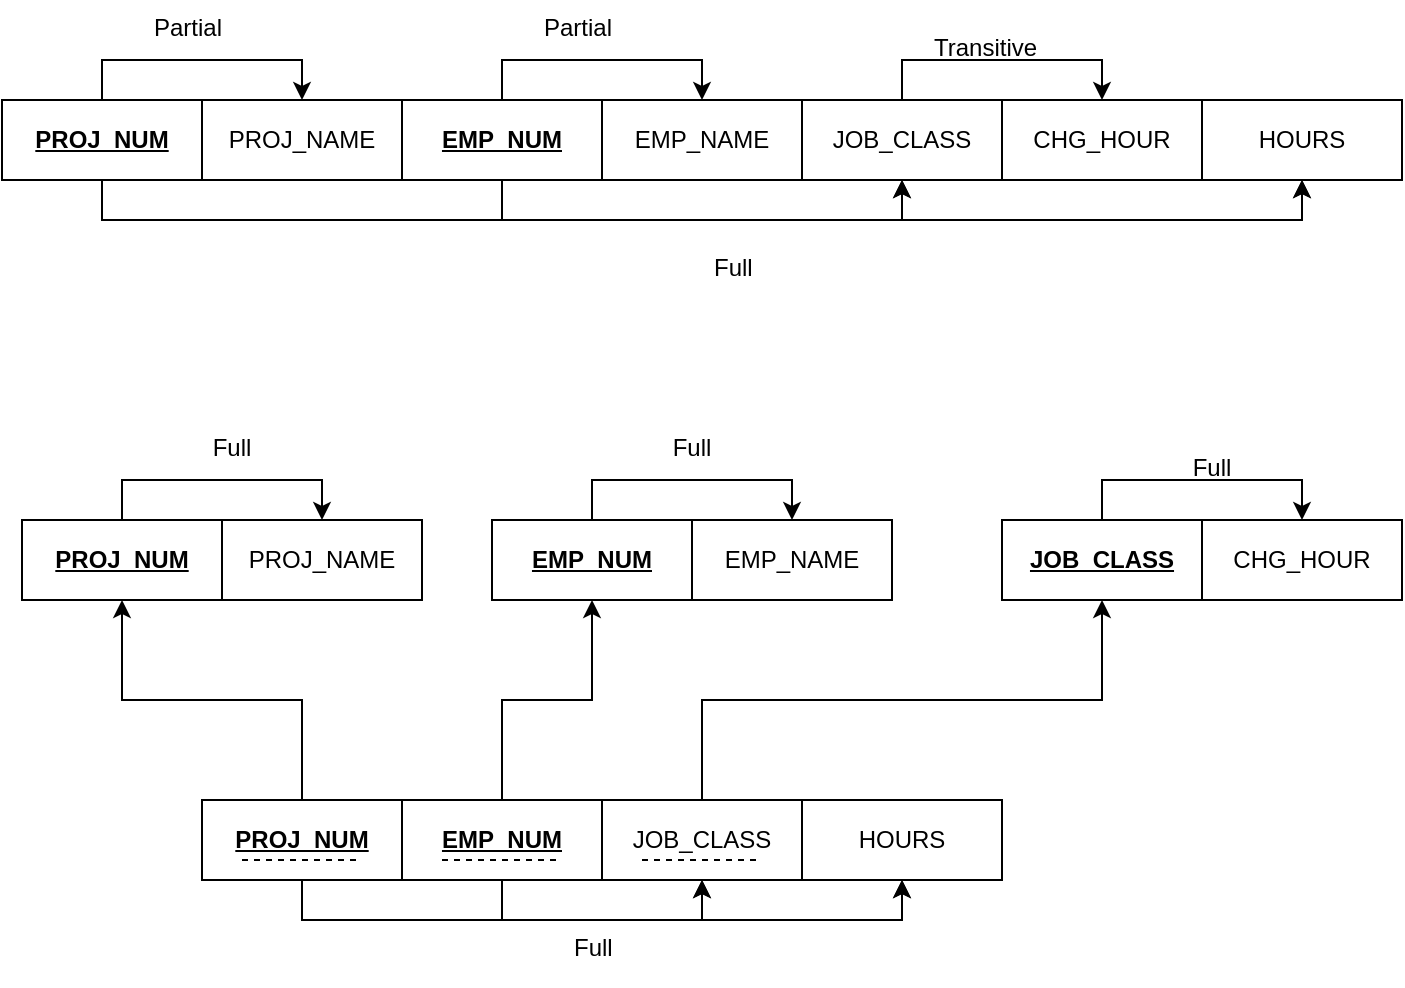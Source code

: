 <mxfile version="21.1.9" type="github">
  <diagram name="Page-1" id="Y_gQZrsSoW9vyJIN10wA">
    <mxGraphModel dx="734" dy="-670" grid="1" gridSize="10" guides="1" tooltips="1" connect="1" arrows="1" fold="1" page="1" pageScale="1" pageWidth="850" pageHeight="1100" math="0" shadow="0">
      <root>
        <mxCell id="0" />
        <mxCell id="1" parent="0" />
        <mxCell id="7WTUJFNHSRcPi4hEXHkI-19" style="edgeStyle=orthogonalEdgeStyle;rounded=0;orthogonalLoop=1;jettySize=auto;html=1;entryX=0.5;entryY=0;entryDx=0;entryDy=0;" edge="1" parent="1" source="7WTUJFNHSRcPi4hEXHkI-22" target="7WTUJFNHSRcPi4hEXHkI-23">
          <mxGeometry relative="1" as="geometry" />
        </mxCell>
        <mxCell id="7WTUJFNHSRcPi4hEXHkI-20" style="edgeStyle=orthogonalEdgeStyle;rounded=0;orthogonalLoop=1;jettySize=auto;html=1;entryX=0.5;entryY=1;entryDx=0;entryDy=0;" edge="1" parent="1" source="7WTUJFNHSRcPi4hEXHkI-22" target="7WTUJFNHSRcPi4hEXHkI-30">
          <mxGeometry relative="1" as="geometry">
            <Array as="points">
              <mxPoint x="130" y="1260" />
              <mxPoint x="530" y="1260" />
            </Array>
          </mxGeometry>
        </mxCell>
        <mxCell id="7WTUJFNHSRcPi4hEXHkI-21" style="edgeStyle=orthogonalEdgeStyle;rounded=0;orthogonalLoop=1;jettySize=auto;html=1;entryX=0.5;entryY=1;entryDx=0;entryDy=0;" edge="1" parent="1" source="7WTUJFNHSRcPi4hEXHkI-22" target="7WTUJFNHSRcPi4hEXHkI-32">
          <mxGeometry relative="1" as="geometry">
            <Array as="points">
              <mxPoint x="130" y="1260" />
              <mxPoint x="730" y="1260" />
            </Array>
          </mxGeometry>
        </mxCell>
        <mxCell id="7WTUJFNHSRcPi4hEXHkI-22" value="&lt;b&gt;&lt;u&gt;PROJ_NUM&lt;/u&gt;&lt;/b&gt;" style="whiteSpace=wrap;html=1;align=center;" vertex="1" parent="1">
          <mxGeometry x="80" y="1200" width="100" height="40" as="geometry" />
        </mxCell>
        <mxCell id="7WTUJFNHSRcPi4hEXHkI-23" value="PROJ_NAME" style="whiteSpace=wrap;html=1;align=center;" vertex="1" parent="1">
          <mxGeometry x="180" y="1200" width="100" height="40" as="geometry" />
        </mxCell>
        <mxCell id="7WTUJFNHSRcPi4hEXHkI-24" style="edgeStyle=orthogonalEdgeStyle;rounded=0;orthogonalLoop=1;jettySize=auto;html=1;entryX=0.5;entryY=0;entryDx=0;entryDy=0;" edge="1" parent="1" source="7WTUJFNHSRcPi4hEXHkI-27" target="7WTUJFNHSRcPi4hEXHkI-28">
          <mxGeometry relative="1" as="geometry" />
        </mxCell>
        <mxCell id="7WTUJFNHSRcPi4hEXHkI-25" style="edgeStyle=orthogonalEdgeStyle;rounded=0;orthogonalLoop=1;jettySize=auto;html=1;entryX=0.5;entryY=1;entryDx=0;entryDy=0;" edge="1" parent="1" source="7WTUJFNHSRcPi4hEXHkI-27" target="7WTUJFNHSRcPi4hEXHkI-30">
          <mxGeometry relative="1" as="geometry">
            <Array as="points">
              <mxPoint x="330" y="1260" />
              <mxPoint x="530" y="1260" />
            </Array>
          </mxGeometry>
        </mxCell>
        <mxCell id="7WTUJFNHSRcPi4hEXHkI-26" style="edgeStyle=orthogonalEdgeStyle;rounded=0;orthogonalLoop=1;jettySize=auto;html=1;entryX=0.5;entryY=1;entryDx=0;entryDy=0;" edge="1" parent="1" source="7WTUJFNHSRcPi4hEXHkI-27" target="7WTUJFNHSRcPi4hEXHkI-32">
          <mxGeometry relative="1" as="geometry">
            <Array as="points">
              <mxPoint x="330" y="1260" />
              <mxPoint x="730" y="1260" />
            </Array>
          </mxGeometry>
        </mxCell>
        <mxCell id="7WTUJFNHSRcPi4hEXHkI-27" value="&lt;b&gt;&lt;u&gt;EMP_NUM&lt;/u&gt;&lt;/b&gt;" style="whiteSpace=wrap;html=1;align=center;" vertex="1" parent="1">
          <mxGeometry x="280" y="1200" width="100" height="40" as="geometry" />
        </mxCell>
        <mxCell id="7WTUJFNHSRcPi4hEXHkI-28" value="EMP_NAME" style="whiteSpace=wrap;html=1;align=center;" vertex="1" parent="1">
          <mxGeometry x="380" y="1200" width="100" height="40" as="geometry" />
        </mxCell>
        <mxCell id="7WTUJFNHSRcPi4hEXHkI-29" style="edgeStyle=orthogonalEdgeStyle;rounded=0;orthogonalLoop=1;jettySize=auto;html=1;entryX=0.5;entryY=0;entryDx=0;entryDy=0;" edge="1" parent="1" source="7WTUJFNHSRcPi4hEXHkI-30" target="7WTUJFNHSRcPi4hEXHkI-31">
          <mxGeometry relative="1" as="geometry" />
        </mxCell>
        <mxCell id="7WTUJFNHSRcPi4hEXHkI-30" value="JOB_CLASS" style="whiteSpace=wrap;html=1;align=center;" vertex="1" parent="1">
          <mxGeometry x="480" y="1200" width="100" height="40" as="geometry" />
        </mxCell>
        <mxCell id="7WTUJFNHSRcPi4hEXHkI-31" value="CHG_HOUR" style="whiteSpace=wrap;html=1;align=center;" vertex="1" parent="1">
          <mxGeometry x="580" y="1200" width="100" height="40" as="geometry" />
        </mxCell>
        <mxCell id="7WTUJFNHSRcPi4hEXHkI-32" value="HOURS" style="whiteSpace=wrap;html=1;align=center;" vertex="1" parent="1">
          <mxGeometry x="680" y="1200" width="100" height="40" as="geometry" />
        </mxCell>
        <mxCell id="7WTUJFNHSRcPi4hEXHkI-33" value="Transitive" style="text;strokeColor=none;fillColor=none;spacingLeft=4;spacingRight=4;overflow=hidden;rotatable=0;points=[[0,0.5],[1,0.5]];portConstraint=eastwest;fontSize=12;whiteSpace=wrap;html=1;" vertex="1" parent="1">
          <mxGeometry x="540" y="1160" width="110" height="30" as="geometry" />
        </mxCell>
        <mxCell id="7WTUJFNHSRcPi4hEXHkI-34" value="Full" style="text;strokeColor=none;fillColor=none;spacingLeft=4;spacingRight=4;overflow=hidden;rotatable=0;points=[[0,0.5],[1,0.5]];portConstraint=eastwest;fontSize=12;whiteSpace=wrap;html=1;" vertex="1" parent="1">
          <mxGeometry x="430" y="1270" width="40" height="30" as="geometry" />
        </mxCell>
        <mxCell id="7WTUJFNHSRcPi4hEXHkI-35" value="Partial" style="text;strokeColor=none;fillColor=none;spacingLeft=4;spacingRight=4;overflow=hidden;rotatable=0;points=[[0,0.5],[1,0.5]];portConstraint=eastwest;fontSize=12;whiteSpace=wrap;html=1;" vertex="1" parent="1">
          <mxGeometry x="150" y="1150" width="70" height="30" as="geometry" />
        </mxCell>
        <mxCell id="7WTUJFNHSRcPi4hEXHkI-36" value="Partial" style="text;strokeColor=none;fillColor=none;spacingLeft=4;spacingRight=4;overflow=hidden;rotatable=0;points=[[0,0.5],[1,0.5]];portConstraint=eastwest;fontSize=12;whiteSpace=wrap;html=1;" vertex="1" parent="1">
          <mxGeometry x="345" y="1150" width="70" height="30" as="geometry" />
        </mxCell>
        <mxCell id="7WTUJFNHSRcPi4hEXHkI-37" style="edgeStyle=orthogonalEdgeStyle;rounded=0;orthogonalLoop=1;jettySize=auto;html=1;entryX=0.5;entryY=0;entryDx=0;entryDy=0;" edge="1" parent="1" source="7WTUJFNHSRcPi4hEXHkI-38" target="7WTUJFNHSRcPi4hEXHkI-39">
          <mxGeometry relative="1" as="geometry" />
        </mxCell>
        <mxCell id="7WTUJFNHSRcPi4hEXHkI-38" value="&lt;b&gt;&lt;u&gt;PROJ_NUM&lt;/u&gt;&lt;/b&gt;" style="whiteSpace=wrap;html=1;align=center;" vertex="1" parent="1">
          <mxGeometry x="90" y="1410" width="100" height="40" as="geometry" />
        </mxCell>
        <mxCell id="7WTUJFNHSRcPi4hEXHkI-39" value="PROJ_NAME" style="whiteSpace=wrap;html=1;align=center;" vertex="1" parent="1">
          <mxGeometry x="190" y="1410" width="100" height="40" as="geometry" />
        </mxCell>
        <mxCell id="7WTUJFNHSRcPi4hEXHkI-40" value="Full" style="text;strokeColor=none;fillColor=none;spacingLeft=4;spacingRight=4;overflow=hidden;rotatable=0;points=[[0,0.5],[1,0.5]];portConstraint=eastwest;fontSize=12;whiteSpace=wrap;html=1;align=center;" vertex="1" parent="1">
          <mxGeometry x="160" y="1360" width="70" height="30" as="geometry" />
        </mxCell>
        <mxCell id="7WTUJFNHSRcPi4hEXHkI-41" style="edgeStyle=orthogonalEdgeStyle;rounded=0;orthogonalLoop=1;jettySize=auto;html=1;entryX=0.5;entryY=0;entryDx=0;entryDy=0;" edge="1" parent="1" source="7WTUJFNHSRcPi4hEXHkI-42" target="7WTUJFNHSRcPi4hEXHkI-43">
          <mxGeometry relative="1" as="geometry" />
        </mxCell>
        <mxCell id="7WTUJFNHSRcPi4hEXHkI-42" value="&lt;b&gt;&lt;u&gt;EMP_NUM&lt;/u&gt;&lt;/b&gt;" style="whiteSpace=wrap;html=1;align=center;" vertex="1" parent="1">
          <mxGeometry x="325" y="1410" width="100" height="40" as="geometry" />
        </mxCell>
        <mxCell id="7WTUJFNHSRcPi4hEXHkI-43" value="EMP_NAME" style="whiteSpace=wrap;html=1;align=center;" vertex="1" parent="1">
          <mxGeometry x="425" y="1410" width="100" height="40" as="geometry" />
        </mxCell>
        <mxCell id="7WTUJFNHSRcPi4hEXHkI-44" value="Full" style="text;strokeColor=none;fillColor=none;spacingLeft=4;spacingRight=4;overflow=hidden;rotatable=0;points=[[0,0.5],[1,0.5]];portConstraint=eastwest;fontSize=12;whiteSpace=wrap;html=1;align=center;" vertex="1" parent="1">
          <mxGeometry x="390" y="1360" width="70" height="30" as="geometry" />
        </mxCell>
        <mxCell id="7WTUJFNHSRcPi4hEXHkI-45" style="edgeStyle=orthogonalEdgeStyle;rounded=0;orthogonalLoop=1;jettySize=auto;html=1;entryX=0.5;entryY=0;entryDx=0;entryDy=0;" edge="1" parent="1" source="7WTUJFNHSRcPi4hEXHkI-46" target="7WTUJFNHSRcPi4hEXHkI-47">
          <mxGeometry relative="1" as="geometry" />
        </mxCell>
        <mxCell id="7WTUJFNHSRcPi4hEXHkI-46" value="&lt;b&gt;&lt;u&gt;JOB_CLASS&lt;/u&gt;&lt;/b&gt;" style="whiteSpace=wrap;html=1;align=center;" vertex="1" parent="1">
          <mxGeometry x="580" y="1410" width="100" height="40" as="geometry" />
        </mxCell>
        <mxCell id="7WTUJFNHSRcPi4hEXHkI-47" value="CHG_HOUR" style="whiteSpace=wrap;html=1;align=center;" vertex="1" parent="1">
          <mxGeometry x="680" y="1410" width="100" height="40" as="geometry" />
        </mxCell>
        <mxCell id="7WTUJFNHSRcPi4hEXHkI-48" value="Full" style="text;strokeColor=none;fillColor=none;spacingLeft=4;spacingRight=4;overflow=hidden;rotatable=0;points=[[0,0.5],[1,0.5]];portConstraint=eastwest;fontSize=12;whiteSpace=wrap;html=1;align=center;" vertex="1" parent="1">
          <mxGeometry x="660" y="1370" width="50" height="30" as="geometry" />
        </mxCell>
        <mxCell id="7WTUJFNHSRcPi4hEXHkI-50" style="edgeStyle=orthogonalEdgeStyle;rounded=0;orthogonalLoop=1;jettySize=auto;html=1;entryX=0.5;entryY=1;entryDx=0;entryDy=0;" edge="1" parent="1" source="7WTUJFNHSRcPi4hEXHkI-52" target="7WTUJFNHSRcPi4hEXHkI-60">
          <mxGeometry relative="1" as="geometry">
            <Array as="points">
              <mxPoint x="230" y="1610" />
              <mxPoint x="430" y="1610" />
            </Array>
          </mxGeometry>
        </mxCell>
        <mxCell id="7WTUJFNHSRcPi4hEXHkI-51" style="edgeStyle=orthogonalEdgeStyle;rounded=0;orthogonalLoop=1;jettySize=auto;html=1;entryX=0.5;entryY=1;entryDx=0;entryDy=0;" edge="1" parent="1" source="7WTUJFNHSRcPi4hEXHkI-52" target="7WTUJFNHSRcPi4hEXHkI-62">
          <mxGeometry relative="1" as="geometry">
            <Array as="points">
              <mxPoint x="230" y="1610" />
              <mxPoint x="530" y="1610" />
            </Array>
          </mxGeometry>
        </mxCell>
        <mxCell id="7WTUJFNHSRcPi4hEXHkI-72" style="edgeStyle=orthogonalEdgeStyle;rounded=0;orthogonalLoop=1;jettySize=auto;html=1;entryX=0.5;entryY=1;entryDx=0;entryDy=0;" edge="1" parent="1" source="7WTUJFNHSRcPi4hEXHkI-52" target="7WTUJFNHSRcPi4hEXHkI-38">
          <mxGeometry relative="1" as="geometry" />
        </mxCell>
        <mxCell id="7WTUJFNHSRcPi4hEXHkI-52" value="&lt;b&gt;&lt;u&gt;PROJ_NUM&lt;/u&gt;&lt;/b&gt;" style="whiteSpace=wrap;html=1;align=center;" vertex="1" parent="1">
          <mxGeometry x="180" y="1550" width="100" height="40" as="geometry" />
        </mxCell>
        <mxCell id="7WTUJFNHSRcPi4hEXHkI-55" style="edgeStyle=orthogonalEdgeStyle;rounded=0;orthogonalLoop=1;jettySize=auto;html=1;entryX=0.5;entryY=1;entryDx=0;entryDy=0;" edge="1" parent="1" source="7WTUJFNHSRcPi4hEXHkI-57" target="7WTUJFNHSRcPi4hEXHkI-60">
          <mxGeometry relative="1" as="geometry">
            <Array as="points">
              <mxPoint x="330" y="1610" />
              <mxPoint x="430" y="1610" />
            </Array>
          </mxGeometry>
        </mxCell>
        <mxCell id="7WTUJFNHSRcPi4hEXHkI-56" style="edgeStyle=orthogonalEdgeStyle;rounded=0;orthogonalLoop=1;jettySize=auto;html=1;entryX=0.5;entryY=1;entryDx=0;entryDy=0;" edge="1" parent="1" source="7WTUJFNHSRcPi4hEXHkI-57" target="7WTUJFNHSRcPi4hEXHkI-62">
          <mxGeometry relative="1" as="geometry">
            <Array as="points">
              <mxPoint x="330" y="1610" />
              <mxPoint x="530" y="1610" />
            </Array>
          </mxGeometry>
        </mxCell>
        <mxCell id="7WTUJFNHSRcPi4hEXHkI-73" style="edgeStyle=orthogonalEdgeStyle;rounded=0;orthogonalLoop=1;jettySize=auto;html=1;entryX=0.5;entryY=1;entryDx=0;entryDy=0;" edge="1" parent="1" source="7WTUJFNHSRcPi4hEXHkI-57" target="7WTUJFNHSRcPi4hEXHkI-42">
          <mxGeometry relative="1" as="geometry" />
        </mxCell>
        <mxCell id="7WTUJFNHSRcPi4hEXHkI-57" value="&lt;b&gt;&lt;u&gt;EMP_NUM&lt;/u&gt;&lt;/b&gt;" style="whiteSpace=wrap;html=1;align=center;" vertex="1" parent="1">
          <mxGeometry x="280" y="1550" width="100" height="40" as="geometry" />
        </mxCell>
        <mxCell id="7WTUJFNHSRcPi4hEXHkI-71" style="edgeStyle=orthogonalEdgeStyle;rounded=0;orthogonalLoop=1;jettySize=auto;html=1;entryX=0.5;entryY=1;entryDx=0;entryDy=0;" edge="1" parent="1" source="7WTUJFNHSRcPi4hEXHkI-60" target="7WTUJFNHSRcPi4hEXHkI-46">
          <mxGeometry relative="1" as="geometry">
            <Array as="points">
              <mxPoint x="430" y="1500" />
              <mxPoint x="630" y="1500" />
            </Array>
          </mxGeometry>
        </mxCell>
        <mxCell id="7WTUJFNHSRcPi4hEXHkI-60" value="JOB_CLASS" style="whiteSpace=wrap;html=1;align=center;" vertex="1" parent="1">
          <mxGeometry x="380" y="1550" width="100" height="40" as="geometry" />
        </mxCell>
        <mxCell id="7WTUJFNHSRcPi4hEXHkI-62" value="HOURS" style="whiteSpace=wrap;html=1;align=center;" vertex="1" parent="1">
          <mxGeometry x="480" y="1550" width="100" height="40" as="geometry" />
        </mxCell>
        <mxCell id="7WTUJFNHSRcPi4hEXHkI-64" value="Full" style="text;strokeColor=none;fillColor=none;spacingLeft=4;spacingRight=4;overflow=hidden;rotatable=0;points=[[0,0.5],[1,0.5]];portConstraint=eastwest;fontSize=12;whiteSpace=wrap;html=1;" vertex="1" parent="1">
          <mxGeometry x="360" y="1610" width="40" height="30" as="geometry" />
        </mxCell>
        <mxCell id="7WTUJFNHSRcPi4hEXHkI-67" value="" style="endArrow=none;dashed=1;html=1;rounded=0;" edge="1" parent="1">
          <mxGeometry width="50" height="50" relative="1" as="geometry">
            <mxPoint x="200" y="1580" as="sourcePoint" />
            <mxPoint x="260" y="1580" as="targetPoint" />
          </mxGeometry>
        </mxCell>
        <mxCell id="7WTUJFNHSRcPi4hEXHkI-69" value="" style="endArrow=none;dashed=1;html=1;rounded=0;" edge="1" parent="1">
          <mxGeometry width="50" height="50" relative="1" as="geometry">
            <mxPoint x="300" y="1580" as="sourcePoint" />
            <mxPoint x="360" y="1580" as="targetPoint" />
          </mxGeometry>
        </mxCell>
        <mxCell id="7WTUJFNHSRcPi4hEXHkI-70" value="" style="endArrow=none;dashed=1;html=1;rounded=0;" edge="1" parent="1">
          <mxGeometry width="50" height="50" relative="1" as="geometry">
            <mxPoint x="400" y="1580" as="sourcePoint" />
            <mxPoint x="460" y="1580" as="targetPoint" />
          </mxGeometry>
        </mxCell>
      </root>
    </mxGraphModel>
  </diagram>
</mxfile>
